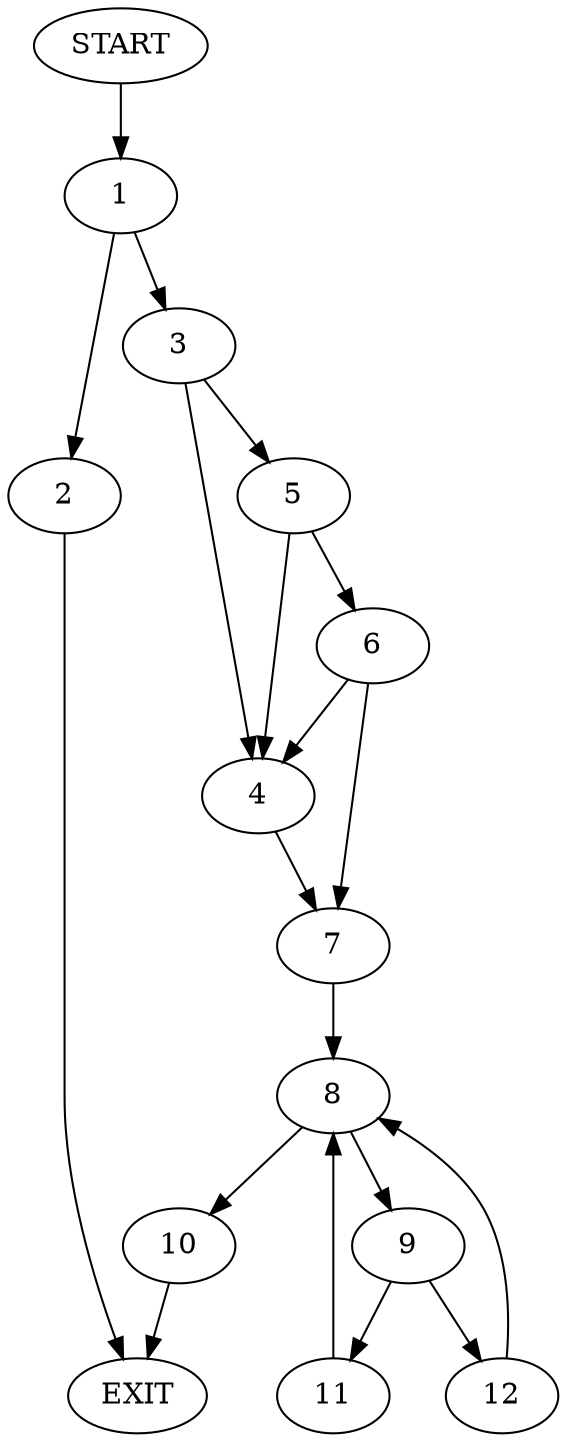digraph {
0 [label="START"]
13 [label="EXIT"]
0 -> 1
1 -> 2
1 -> 3
3 -> 4
3 -> 5
2 -> 13
5 -> 4
5 -> 6
4 -> 7
6 -> 4
6 -> 7
7 -> 8
8 -> 9
8 -> 10
9 -> 11
9 -> 12
10 -> 13
11 -> 8
12 -> 8
}
